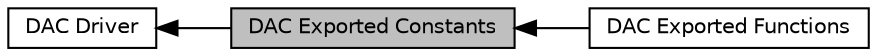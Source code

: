digraph "DAC Exported Constants"
{
  edge [fontname="Helvetica",fontsize="10",labelfontname="Helvetica",labelfontsize="10"];
  node [fontname="Helvetica",fontsize="10",shape=box];
  rankdir=LR;
  Node2 [label="DAC Driver",height=0.2,width=0.4,color="black", fillcolor="white", style="filled",URL="$d0/d82/group___n_a_n_o100___d_a_c___driver.html",tooltip=" "];
  Node1 [label="DAC Exported Constants",height=0.2,width=0.4,color="black", fillcolor="grey75", style="filled", fontcolor="black",tooltip=" "];
  Node3 [label="DAC Exported Functions",height=0.2,width=0.4,color="black", fillcolor="white", style="filled",URL="$dd/db3/group___n_a_n_o100___d_a_c___e_x_p_o_r_t_e_d___f_u_n_c_t_i_o_n_s.html",tooltip=" "];
  Node2->Node1 [shape=plaintext, dir="back", style="solid"];
  Node1->Node3 [shape=plaintext, dir="back", style="solid"];
}
